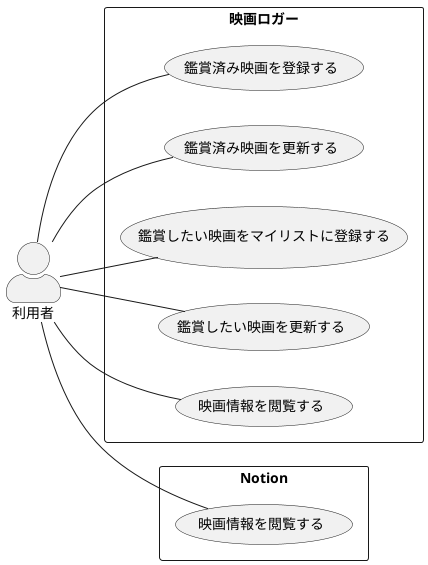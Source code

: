 @startuml fig_usecase

skinparam actorStyle awesome

left to right direction

rectangle 映画ロガー {
  usecase "鑑賞済み映画を登録する" as UC01
  usecase "鑑賞済み映画を更新する" as UC02
  usecase "鑑賞したい映画をマイリストに登録する" as UC03
  usecase "鑑賞したい映画を更新する" as UC04
  usecase "映画情報を閲覧する" as UC05
}

rectangle Notion {
  usecase "映画情報を閲覧する" as NUC01
}


:利用者: -- UC01
:利用者: -- UC02
:利用者: -- UC03
:利用者: -- UC04
:利用者: -- UC05

:利用者: -- NUC01

@enduml
